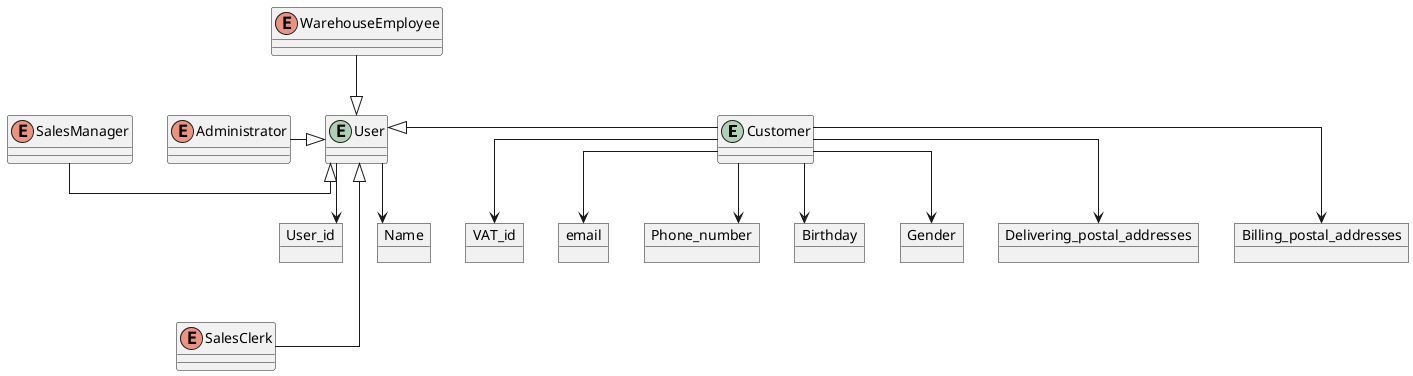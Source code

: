 @startuml Modelo de domínio
' hide the spot


' avoid problems with angled crows feet
skinparam linetype ortho

entity Customer
entity User
enum WarehouseEmployee
enum SalesClerk
enum SalesManager
enum Administrator

object VAT_id
object email
object Phone_number
object Birthday
object Gender
object Delivering_postal_addresses
object Billing_postal_addresses
Customer --> VAT_id
Customer --> email
Customer --> Phone_number
Customer --> Birthday
Customer --> Gender
Customer --> Delivering_postal_addresses
Customer --> Billing_postal_addresses

object User_id
object Name
User --> User_id
User --> Name

Customer -left--|> User
WarehouseEmployee --|> User
SalesClerk -up--|> User
SalesManager -right--|> User
Administrator -right--|> User

@enduml